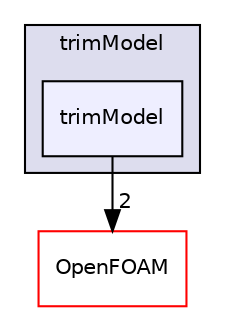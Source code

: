 digraph "src/fvOptions/sources/derived/rotorDiskSource/trimModel/trimModel" {
  bgcolor=transparent;
  compound=true
  node [ fontsize="10", fontname="Helvetica"];
  edge [ labelfontsize="10", labelfontname="Helvetica"];
  subgraph clusterdir_b31919697896e9f4a8ca18c9a3f71157 {
    graph [ bgcolor="#ddddee", pencolor="black", label="trimModel" fontname="Helvetica", fontsize="10", URL="dir_b31919697896e9f4a8ca18c9a3f71157.html"]
  dir_1fd4a17de5e8ce6237ad1ac09e451e46 [shape=box, label="trimModel", style="filled", fillcolor="#eeeeff", pencolor="black", URL="dir_1fd4a17de5e8ce6237ad1ac09e451e46.html"];
  }
  dir_c5473ff19b20e6ec4dfe5c310b3778a8 [shape=box label="OpenFOAM" color="red" URL="dir_c5473ff19b20e6ec4dfe5c310b3778a8.html"];
  dir_1fd4a17de5e8ce6237ad1ac09e451e46->dir_c5473ff19b20e6ec4dfe5c310b3778a8 [headlabel="2", labeldistance=1.5 headhref="dir_001335_001888.html"];
}
